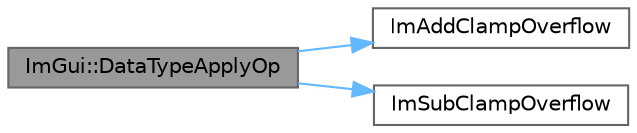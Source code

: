 digraph "ImGui::DataTypeApplyOp"
{
 // LATEX_PDF_SIZE
  bgcolor="transparent";
  edge [fontname=Helvetica,fontsize=10,labelfontname=Helvetica,labelfontsize=10];
  node [fontname=Helvetica,fontsize=10,shape=box,height=0.2,width=0.4];
  rankdir="LR";
  Node1 [id="Node000001",label="ImGui::DataTypeApplyOp",height=0.2,width=0.4,color="gray40", fillcolor="grey60", style="filled", fontcolor="black",tooltip=" "];
  Node1 -> Node2 [id="edge1_Node000001_Node000002",color="steelblue1",style="solid",tooltip=" "];
  Node2 [id="Node000002",label="ImAddClampOverflow",height=0.2,width=0.4,color="grey40", fillcolor="white", style="filled",URL="$imgui__internal_8h.html#a1142cda10c2bf64ea057ddc4d3854e33",tooltip=" "];
  Node1 -> Node3 [id="edge2_Node000001_Node000003",color="steelblue1",style="solid",tooltip=" "];
  Node3 [id="Node000003",label="ImSubClampOverflow",height=0.2,width=0.4,color="grey40", fillcolor="white", style="filled",URL="$imgui__internal_8h.html#a8a975b156105771153c53558affa2f67",tooltip=" "];
}
